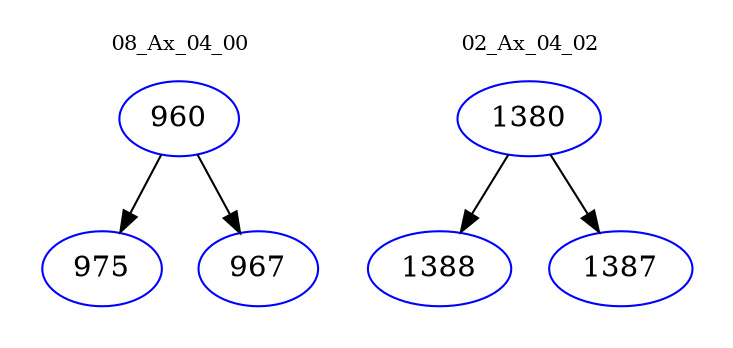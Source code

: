 digraph{
subgraph cluster_0 {
color = white
label = "08_Ax_04_00";
fontsize=10;
T0_960 [label="960", color="blue"]
T0_960 -> T0_975 [color="black"]
T0_975 [label="975", color="blue"]
T0_960 -> T0_967 [color="black"]
T0_967 [label="967", color="blue"]
}
subgraph cluster_1 {
color = white
label = "02_Ax_04_02";
fontsize=10;
T1_1380 [label="1380", color="blue"]
T1_1380 -> T1_1388 [color="black"]
T1_1388 [label="1388", color="blue"]
T1_1380 -> T1_1387 [color="black"]
T1_1387 [label="1387", color="blue"]
}
}
